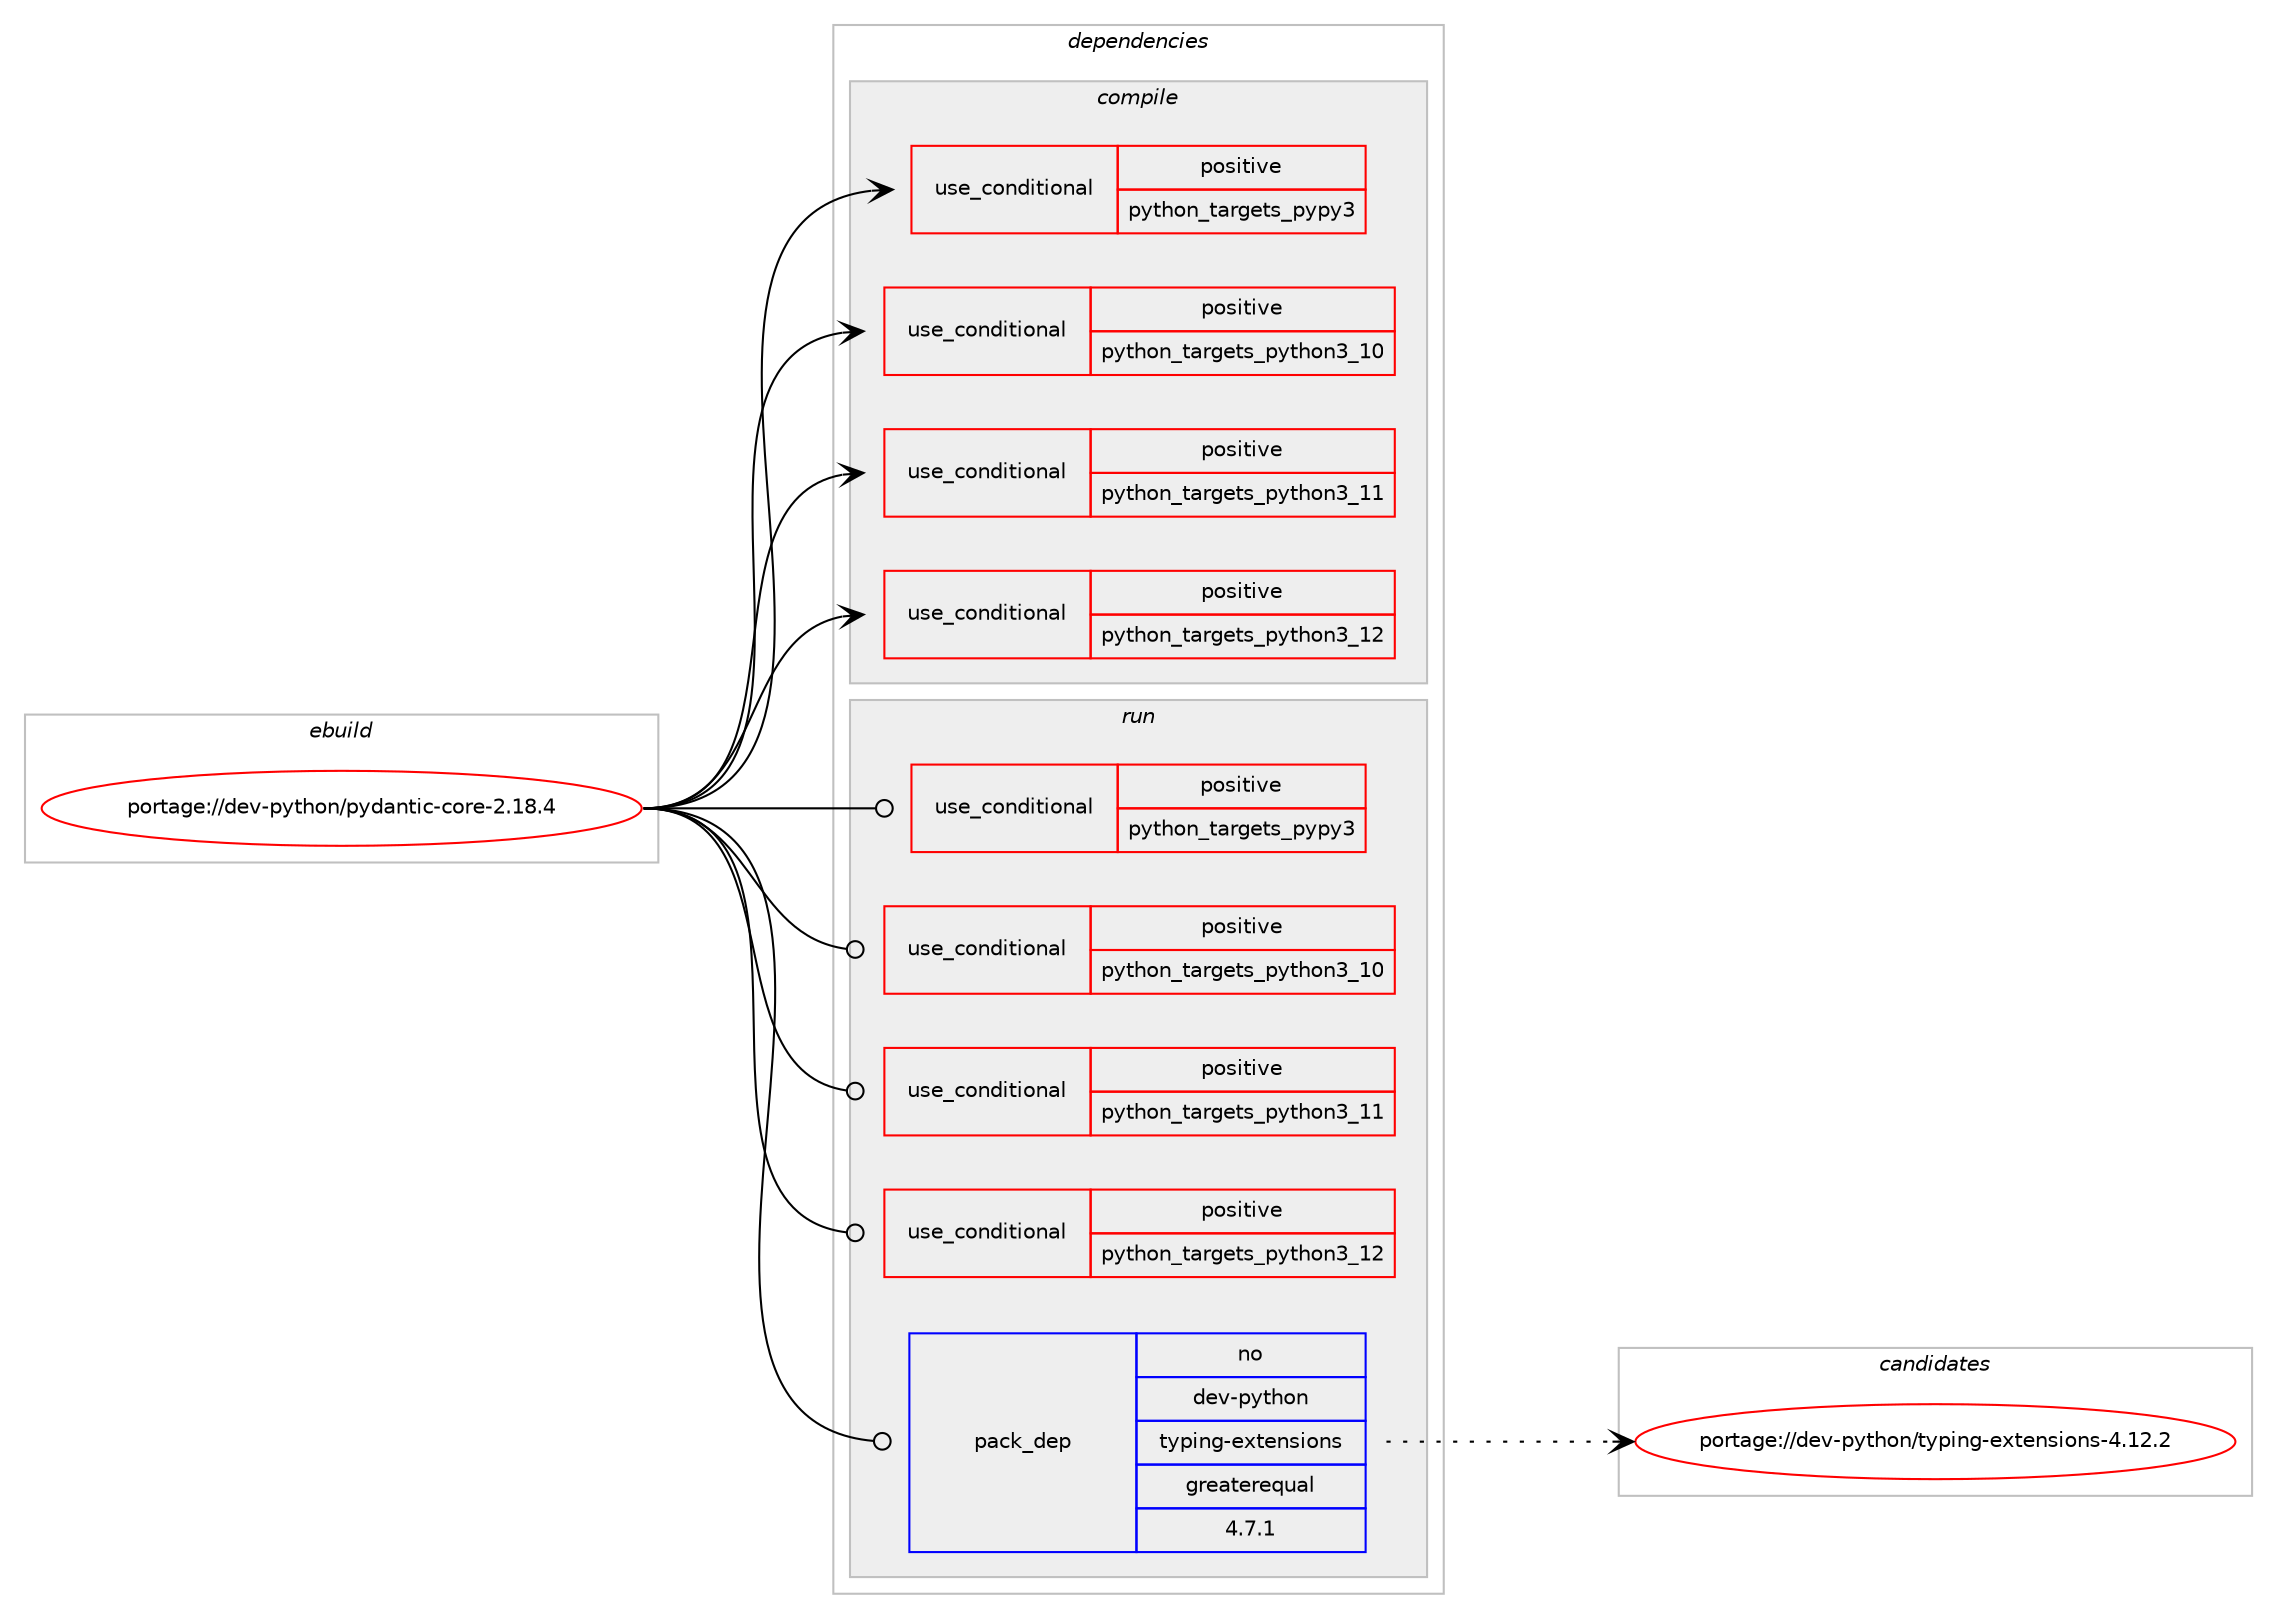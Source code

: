 digraph prolog {

# *************
# Graph options
# *************

newrank=true;
concentrate=true;
compound=true;
graph [rankdir=LR,fontname=Helvetica,fontsize=10,ranksep=1.5];#, ranksep=2.5, nodesep=0.2];
edge  [arrowhead=vee];
node  [fontname=Helvetica,fontsize=10];

# **********
# The ebuild
# **********

subgraph cluster_leftcol {
color=gray;
rank=same;
label=<<i>ebuild</i>>;
id [label="portage://dev-python/pydantic-core-2.18.4", color=red, width=4, href="../dev-python/pydantic-core-2.18.4.svg"];
}

# ****************
# The dependencies
# ****************

subgraph cluster_midcol {
color=gray;
label=<<i>dependencies</i>>;
subgraph cluster_compile {
fillcolor="#eeeeee";
style=filled;
label=<<i>compile</i>>;
subgraph cond35623 {
dependency78399 [label=<<TABLE BORDER="0" CELLBORDER="1" CELLSPACING="0" CELLPADDING="4"><TR><TD ROWSPAN="3" CELLPADDING="10">use_conditional</TD></TR><TR><TD>positive</TD></TR><TR><TD>python_targets_pypy3</TD></TR></TABLE>>, shape=none, color=red];
# *** BEGIN UNKNOWN DEPENDENCY TYPE (TODO) ***
# dependency78399 -> package_dependency(portage://dev-python/pydantic-core-2.18.4,install,no,dev-python,pypy3,none,[,,],any_same_slot,[])
# *** END UNKNOWN DEPENDENCY TYPE (TODO) ***

}
id:e -> dependency78399:w [weight=20,style="solid",arrowhead="vee"];
subgraph cond35624 {
dependency78400 [label=<<TABLE BORDER="0" CELLBORDER="1" CELLSPACING="0" CELLPADDING="4"><TR><TD ROWSPAN="3" CELLPADDING="10">use_conditional</TD></TR><TR><TD>positive</TD></TR><TR><TD>python_targets_python3_10</TD></TR></TABLE>>, shape=none, color=red];
# *** BEGIN UNKNOWN DEPENDENCY TYPE (TODO) ***
# dependency78400 -> package_dependency(portage://dev-python/pydantic-core-2.18.4,install,no,dev-lang,python,none,[,,],[slot(3.10)],[])
# *** END UNKNOWN DEPENDENCY TYPE (TODO) ***

}
id:e -> dependency78400:w [weight=20,style="solid",arrowhead="vee"];
subgraph cond35625 {
dependency78401 [label=<<TABLE BORDER="0" CELLBORDER="1" CELLSPACING="0" CELLPADDING="4"><TR><TD ROWSPAN="3" CELLPADDING="10">use_conditional</TD></TR><TR><TD>positive</TD></TR><TR><TD>python_targets_python3_11</TD></TR></TABLE>>, shape=none, color=red];
# *** BEGIN UNKNOWN DEPENDENCY TYPE (TODO) ***
# dependency78401 -> package_dependency(portage://dev-python/pydantic-core-2.18.4,install,no,dev-lang,python,none,[,,],[slot(3.11)],[])
# *** END UNKNOWN DEPENDENCY TYPE (TODO) ***

}
id:e -> dependency78401:w [weight=20,style="solid",arrowhead="vee"];
subgraph cond35626 {
dependency78402 [label=<<TABLE BORDER="0" CELLBORDER="1" CELLSPACING="0" CELLPADDING="4"><TR><TD ROWSPAN="3" CELLPADDING="10">use_conditional</TD></TR><TR><TD>positive</TD></TR><TR><TD>python_targets_python3_12</TD></TR></TABLE>>, shape=none, color=red];
# *** BEGIN UNKNOWN DEPENDENCY TYPE (TODO) ***
# dependency78402 -> package_dependency(portage://dev-python/pydantic-core-2.18.4,install,no,dev-lang,python,none,[,,],[slot(3.12)],[])
# *** END UNKNOWN DEPENDENCY TYPE (TODO) ***

}
id:e -> dependency78402:w [weight=20,style="solid",arrowhead="vee"];
}
subgraph cluster_compileandrun {
fillcolor="#eeeeee";
style=filled;
label=<<i>compile and run</i>>;
}
subgraph cluster_run {
fillcolor="#eeeeee";
style=filled;
label=<<i>run</i>>;
subgraph cond35627 {
dependency78403 [label=<<TABLE BORDER="0" CELLBORDER="1" CELLSPACING="0" CELLPADDING="4"><TR><TD ROWSPAN="3" CELLPADDING="10">use_conditional</TD></TR><TR><TD>positive</TD></TR><TR><TD>python_targets_pypy3</TD></TR></TABLE>>, shape=none, color=red];
# *** BEGIN UNKNOWN DEPENDENCY TYPE (TODO) ***
# dependency78403 -> package_dependency(portage://dev-python/pydantic-core-2.18.4,run,no,dev-python,pypy3,none,[,,],any_same_slot,[])
# *** END UNKNOWN DEPENDENCY TYPE (TODO) ***

}
id:e -> dependency78403:w [weight=20,style="solid",arrowhead="odot"];
subgraph cond35628 {
dependency78404 [label=<<TABLE BORDER="0" CELLBORDER="1" CELLSPACING="0" CELLPADDING="4"><TR><TD ROWSPAN="3" CELLPADDING="10">use_conditional</TD></TR><TR><TD>positive</TD></TR><TR><TD>python_targets_python3_10</TD></TR></TABLE>>, shape=none, color=red];
# *** BEGIN UNKNOWN DEPENDENCY TYPE (TODO) ***
# dependency78404 -> package_dependency(portage://dev-python/pydantic-core-2.18.4,run,no,dev-lang,python,none,[,,],[slot(3.10)],[])
# *** END UNKNOWN DEPENDENCY TYPE (TODO) ***

}
id:e -> dependency78404:w [weight=20,style="solid",arrowhead="odot"];
subgraph cond35629 {
dependency78405 [label=<<TABLE BORDER="0" CELLBORDER="1" CELLSPACING="0" CELLPADDING="4"><TR><TD ROWSPAN="3" CELLPADDING="10">use_conditional</TD></TR><TR><TD>positive</TD></TR><TR><TD>python_targets_python3_11</TD></TR></TABLE>>, shape=none, color=red];
# *** BEGIN UNKNOWN DEPENDENCY TYPE (TODO) ***
# dependency78405 -> package_dependency(portage://dev-python/pydantic-core-2.18.4,run,no,dev-lang,python,none,[,,],[slot(3.11)],[])
# *** END UNKNOWN DEPENDENCY TYPE (TODO) ***

}
id:e -> dependency78405:w [weight=20,style="solid",arrowhead="odot"];
subgraph cond35630 {
dependency78406 [label=<<TABLE BORDER="0" CELLBORDER="1" CELLSPACING="0" CELLPADDING="4"><TR><TD ROWSPAN="3" CELLPADDING="10">use_conditional</TD></TR><TR><TD>positive</TD></TR><TR><TD>python_targets_python3_12</TD></TR></TABLE>>, shape=none, color=red];
# *** BEGIN UNKNOWN DEPENDENCY TYPE (TODO) ***
# dependency78406 -> package_dependency(portage://dev-python/pydantic-core-2.18.4,run,no,dev-lang,python,none,[,,],[slot(3.12)],[])
# *** END UNKNOWN DEPENDENCY TYPE (TODO) ***

}
id:e -> dependency78406:w [weight=20,style="solid",arrowhead="odot"];
subgraph pack41559 {
dependency78407 [label=<<TABLE BORDER="0" CELLBORDER="1" CELLSPACING="0" CELLPADDING="4" WIDTH="220"><TR><TD ROWSPAN="6" CELLPADDING="30">pack_dep</TD></TR><TR><TD WIDTH="110">no</TD></TR><TR><TD>dev-python</TD></TR><TR><TD>typing-extensions</TD></TR><TR><TD>greaterequal</TD></TR><TR><TD>4.7.1</TD></TR></TABLE>>, shape=none, color=blue];
}
id:e -> dependency78407:w [weight=20,style="solid",arrowhead="odot"];
}
}

# **************
# The candidates
# **************

subgraph cluster_choices {
rank=same;
color=gray;
label=<<i>candidates</i>>;

subgraph choice41559 {
color=black;
nodesep=1;
choice10010111845112121116104111110471161211121051101034510112011610111011510511111011545524649504650 [label="portage://dev-python/typing-extensions-4.12.2", color=red, width=4,href="../dev-python/typing-extensions-4.12.2.svg"];
dependency78407:e -> choice10010111845112121116104111110471161211121051101034510112011610111011510511111011545524649504650:w [style=dotted,weight="100"];
}
}

}
